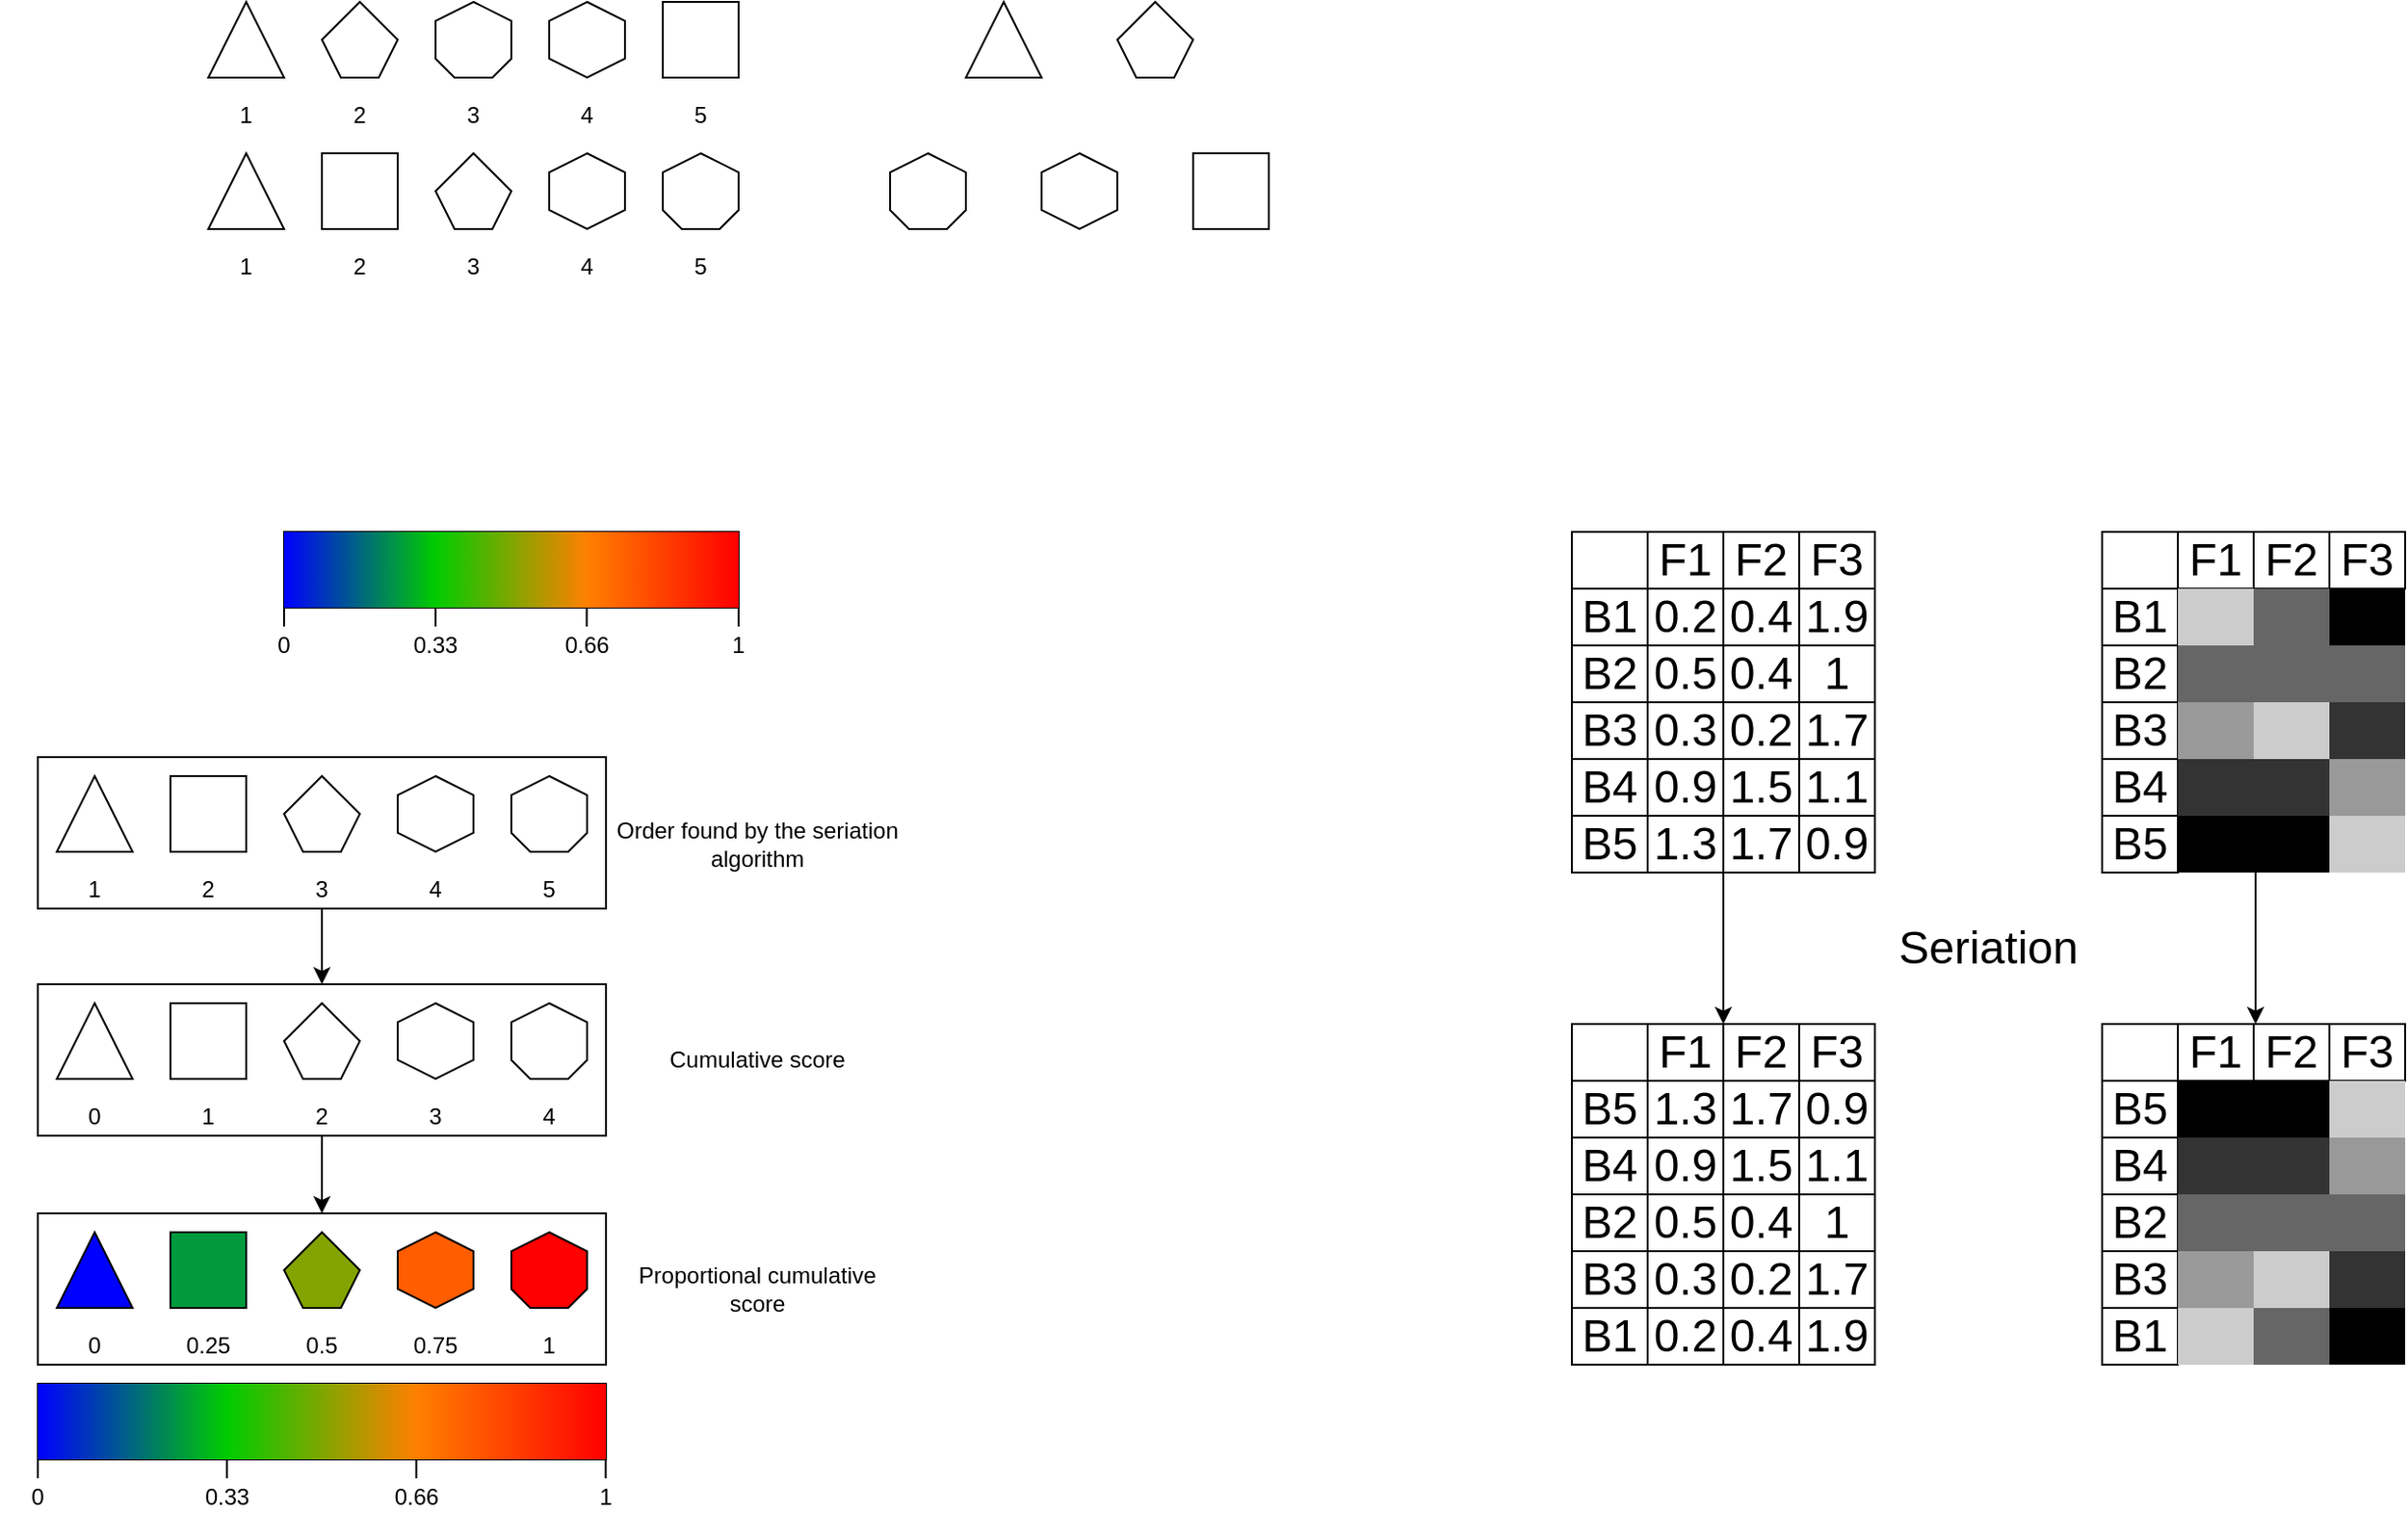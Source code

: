 <mxfile version="14.6.13" type="device"><diagram id="gpPGbowP0KDJHFjt6bZ3" name="Page-1"><mxGraphModel dx="1170" dy="695" grid="1" gridSize="10" guides="1" tooltips="1" connect="1" arrows="1" fold="1" page="1" pageScale="1" pageWidth="827" pageHeight="1169" math="1" shadow="0"><root><mxCell id="0"/><mxCell id="1" parent="0"/><mxCell id="P1LOQ5ozoZI_HygNgzx5-54" value="" style="rounded=0;whiteSpace=wrap;html=1;fillColor=none;gradientColor=#FF0000;" parent="1" vertex="1"><mxGeometry x="70" y="479" width="300" height="80" as="geometry"/></mxCell><mxCell id="P1LOQ5ozoZI_HygNgzx5-55" value="" style="rounded=0;whiteSpace=wrap;html=1;fillColor=none;gradientColor=#FF0000;" parent="1" vertex="1"><mxGeometry x="70" y="599" width="300" height="80" as="geometry"/></mxCell><mxCell id="P1LOQ5ozoZI_HygNgzx5-67" value="" style="rounded=0;whiteSpace=wrap;html=1;fillColor=none;gradientColor=#FF0000;" parent="1" vertex="1"><mxGeometry x="70" y="720" width="300" height="80" as="geometry"/></mxCell><mxCell id="uMIhk_Z81M07qXOfSx26-6" value="" style="verticalLabelPosition=bottom;verticalAlign=top;html=1;shape=mxgraph.basic.polygon;polyCoords=[[0.5,0],[1,1],[0,1]];polyline=0;" parent="1" vertex="1"><mxGeometry x="160" y="80" width="40" height="40" as="geometry"/></mxCell><mxCell id="uMIhk_Z81M07qXOfSx26-9" value="" style="whiteSpace=wrap;html=1;aspect=fixed;" parent="1" vertex="1"><mxGeometry x="400" y="80" width="40" height="40" as="geometry"/></mxCell><mxCell id="uMIhk_Z81M07qXOfSx26-12" value="" style="verticalLabelPosition=bottom;verticalAlign=top;html=1;shape=mxgraph.basic.polygon;polyCoords=[[0.5,0],[1,0.5],[0.75,1],[0.25,1],[0,0.5]];polyline=0;" parent="1" vertex="1"><mxGeometry x="220" y="80" width="40" height="40" as="geometry"/></mxCell><mxCell id="uMIhk_Z81M07qXOfSx26-14" value="" style="verticalLabelPosition=bottom;verticalAlign=top;html=1;shape=mxgraph.basic.polygon;polyCoords=[[0.5,0],[1,0.25],[1,0.75],[0.75,1],[0.25,1],[0,0.75],[0,0.25]];polyline=0;" parent="1" vertex="1"><mxGeometry x="280" y="80" width="40" height="40" as="geometry"/></mxCell><mxCell id="uMIhk_Z81M07qXOfSx26-15" value="" style="verticalLabelPosition=bottom;verticalAlign=top;html=1;shape=mxgraph.basic.polygon;polyCoords=[[0.5,0],[1,0.25],[1,0.75],[0.5,1],[0,0.75],[0,0.25]];polyline=0;" parent="1" vertex="1"><mxGeometry x="340" y="80" width="40" height="40" as="geometry"/></mxCell><mxCell id="uMIhk_Z81M07qXOfSx26-16" value="" style="verticalLabelPosition=bottom;verticalAlign=top;html=1;shape=mxgraph.basic.polygon;polyCoords=[[0.5,0],[1,1],[0,1]];polyline=0;" parent="1" vertex="1"><mxGeometry x="160" y="160" width="40" height="40" as="geometry"/></mxCell><mxCell id="uMIhk_Z81M07qXOfSx26-17" value="" style="whiteSpace=wrap;html=1;aspect=fixed;" parent="1" vertex="1"><mxGeometry x="220" y="160" width="40" height="40" as="geometry"/></mxCell><mxCell id="uMIhk_Z81M07qXOfSx26-18" value="" style="verticalLabelPosition=bottom;verticalAlign=top;html=1;shape=mxgraph.basic.polygon;polyCoords=[[0.5,0],[1,0.5],[0.75,1],[0.25,1],[0,0.5]];polyline=0;" parent="1" vertex="1"><mxGeometry x="280" y="160" width="40" height="40" as="geometry"/></mxCell><mxCell id="uMIhk_Z81M07qXOfSx26-19" value="" style="verticalLabelPosition=bottom;verticalAlign=top;html=1;shape=mxgraph.basic.polygon;polyCoords=[[0.5,0],[1,0.25],[1,0.75],[0.75,1],[0.25,1],[0,0.75],[0,0.25]];polyline=0;" parent="1" vertex="1"><mxGeometry x="400" y="160" width="40" height="40" as="geometry"/></mxCell><mxCell id="uMIhk_Z81M07qXOfSx26-20" value="" style="verticalLabelPosition=bottom;verticalAlign=top;html=1;shape=mxgraph.basic.polygon;polyCoords=[[0.5,0],[1,0.25],[1,0.75],[0.5,1],[0,0.75],[0,0.25]];polyline=0;" parent="1" vertex="1"><mxGeometry x="340" y="160" width="40" height="40" as="geometry"/></mxCell><mxCell id="uMIhk_Z81M07qXOfSx26-21" value="1" style="text;html=1;strokeColor=none;fillColor=none;align=center;verticalAlign=middle;whiteSpace=wrap;rounded=0;" parent="1" vertex="1"><mxGeometry x="160" y="120" width="40" height="40" as="geometry"/></mxCell><mxCell id="uMIhk_Z81M07qXOfSx26-22" value="2" style="text;html=1;strokeColor=none;fillColor=none;align=center;verticalAlign=middle;whiteSpace=wrap;rounded=0;" parent="1" vertex="1"><mxGeometry x="220" y="120" width="40" height="40" as="geometry"/></mxCell><mxCell id="uMIhk_Z81M07qXOfSx26-23" value="3" style="text;html=1;strokeColor=none;fillColor=none;align=center;verticalAlign=middle;whiteSpace=wrap;rounded=0;" parent="1" vertex="1"><mxGeometry x="280" y="120" width="40" height="40" as="geometry"/></mxCell><mxCell id="uMIhk_Z81M07qXOfSx26-24" value="4" style="text;html=1;strokeColor=none;fillColor=none;align=center;verticalAlign=middle;whiteSpace=wrap;rounded=0;" parent="1" vertex="1"><mxGeometry x="340" y="120" width="40" height="40" as="geometry"/></mxCell><mxCell id="uMIhk_Z81M07qXOfSx26-25" value="5" style="text;html=1;strokeColor=none;fillColor=none;align=center;verticalAlign=middle;whiteSpace=wrap;rounded=0;" parent="1" vertex="1"><mxGeometry x="400" y="120" width="40" height="40" as="geometry"/></mxCell><mxCell id="uMIhk_Z81M07qXOfSx26-28" value="2" style="text;html=1;strokeColor=none;fillColor=none;align=center;verticalAlign=middle;whiteSpace=wrap;rounded=0;" parent="1" vertex="1"><mxGeometry x="220" y="200" width="40" height="40" as="geometry"/></mxCell><mxCell id="uMIhk_Z81M07qXOfSx26-29" value="3" style="text;html=1;strokeColor=none;fillColor=none;align=center;verticalAlign=middle;whiteSpace=wrap;rounded=0;" parent="1" vertex="1"><mxGeometry x="280" y="200" width="40" height="40" as="geometry"/></mxCell><mxCell id="uMIhk_Z81M07qXOfSx26-30" value="4" style="text;html=1;strokeColor=none;fillColor=none;align=center;verticalAlign=middle;whiteSpace=wrap;rounded=0;" parent="1" vertex="1"><mxGeometry x="340" y="200" width="40" height="40" as="geometry"/></mxCell><mxCell id="uMIhk_Z81M07qXOfSx26-31" value="5" style="text;html=1;strokeColor=none;fillColor=none;align=center;verticalAlign=middle;whiteSpace=wrap;rounded=0;" parent="1" vertex="1"><mxGeometry x="400" y="200" width="40" height="40" as="geometry"/></mxCell><mxCell id="uMIhk_Z81M07qXOfSx26-32" value="" style="verticalLabelPosition=bottom;verticalAlign=top;html=1;shape=mxgraph.basic.polygon;polyCoords=[[0.5,0],[1,1],[0,1]];polyline=0;" parent="1" vertex="1"><mxGeometry x="560" y="80" width="40" height="40" as="geometry"/></mxCell><mxCell id="uMIhk_Z81M07qXOfSx26-33" value="" style="whiteSpace=wrap;html=1;aspect=fixed;" parent="1" vertex="1"><mxGeometry x="680" y="160" width="40" height="40" as="geometry"/></mxCell><mxCell id="uMIhk_Z81M07qXOfSx26-34" value="" style="verticalLabelPosition=bottom;verticalAlign=top;html=1;shape=mxgraph.basic.polygon;polyCoords=[[0.5,0],[1,0.5],[0.75,1],[0.25,1],[0,0.5]];polyline=0;" parent="1" vertex="1"><mxGeometry x="640" y="80" width="40" height="40" as="geometry"/></mxCell><mxCell id="uMIhk_Z81M07qXOfSx26-35" value="" style="verticalLabelPosition=bottom;verticalAlign=top;html=1;shape=mxgraph.basic.polygon;polyCoords=[[0.5,0],[1,0.25],[1,0.75],[0.75,1],[0.25,1],[0,0.75],[0,0.25]];polyline=0;" parent="1" vertex="1"><mxGeometry x="520" y="160" width="40" height="40" as="geometry"/></mxCell><mxCell id="uMIhk_Z81M07qXOfSx26-36" value="" style="verticalLabelPosition=bottom;verticalAlign=top;html=1;shape=mxgraph.basic.polygon;polyCoords=[[0.5,0],[1,0.25],[1,0.75],[0.5,1],[0,0.75],[0,0.25]];polyline=0;" parent="1" vertex="1"><mxGeometry x="600" y="160" width="40" height="40" as="geometry"/></mxCell><mxCell id="P1LOQ5ozoZI_HygNgzx5-10" value="" style="rounded=0;whiteSpace=wrap;html=1;gradientColor=#00CC00;fillColor=none;" parent="1" vertex="1"><mxGeometry x="200" y="360" width="240" height="40" as="geometry"/></mxCell><mxCell id="P1LOQ5ozoZI_HygNgzx5-6" value="" style="rounded=0;whiteSpace=wrap;html=1;gradientDirection=east;strokeColor=none;gradientColor=#00CC00;fillColor=#0000FF;" parent="1" vertex="1"><mxGeometry x="200" y="360" width="80" height="40" as="geometry"/></mxCell><mxCell id="P1LOQ5ozoZI_HygNgzx5-7" value="" style="rounded=0;whiteSpace=wrap;html=1;gradientDirection=east;strokeColor=none;fillColor=#00CC00;gradientColor=#FF8000;" parent="1" vertex="1"><mxGeometry x="280" y="360" width="80" height="40" as="geometry"/></mxCell><mxCell id="P1LOQ5ozoZI_HygNgzx5-9" value="" style="rounded=0;whiteSpace=wrap;html=1;gradientDirection=east;strokeColor=none;gradientColor=#FF0000;fillColor=#FF8000;" parent="1" vertex="1"><mxGeometry x="360" y="360" width="80" height="40" as="geometry"/></mxCell><mxCell id="P1LOQ5ozoZI_HygNgzx5-13" value="0.33" style="text;html=1;strokeColor=none;fillColor=none;align=center;verticalAlign=middle;whiteSpace=wrap;rounded=0;" parent="1" vertex="1"><mxGeometry x="260" y="400" width="40" height="40" as="geometry"/></mxCell><mxCell id="P1LOQ5ozoZI_HygNgzx5-14" value="0.66" style="text;html=1;strokeColor=none;fillColor=none;align=center;verticalAlign=middle;whiteSpace=wrap;rounded=0;" parent="1" vertex="1"><mxGeometry x="340" y="400" width="40" height="40" as="geometry"/></mxCell><mxCell id="P1LOQ5ozoZI_HygNgzx5-16" value="1" style="text;html=1;strokeColor=none;fillColor=none;align=center;verticalAlign=middle;whiteSpace=wrap;rounded=0;" parent="1" vertex="1"><mxGeometry x="420" y="400" width="40" height="40" as="geometry"/></mxCell><mxCell id="P1LOQ5ozoZI_HygNgzx5-18" value="" style="endArrow=none;html=1;entryX=0;entryY=1;entryDx=0;entryDy=0;" parent="1" target="P1LOQ5ozoZI_HygNgzx5-6" edge="1"><mxGeometry width="50" height="50" relative="1" as="geometry"><mxPoint x="200" y="410" as="sourcePoint"/><mxPoint x="240" y="400" as="targetPoint"/></mxGeometry></mxCell><mxCell id="P1LOQ5ozoZI_HygNgzx5-19" value="" style="endArrow=none;html=1;" parent="1" edge="1"><mxGeometry width="50" height="50" relative="1" as="geometry"><mxPoint x="280" y="410" as="sourcePoint"/><mxPoint x="280" y="400" as="targetPoint"/></mxGeometry></mxCell><mxCell id="P1LOQ5ozoZI_HygNgzx5-20" value="" style="endArrow=none;html=1;" parent="1" edge="1"><mxGeometry width="50" height="50" relative="1" as="geometry"><mxPoint x="359.81" y="410" as="sourcePoint"/><mxPoint x="359.81" y="400" as="targetPoint"/></mxGeometry></mxCell><mxCell id="P1LOQ5ozoZI_HygNgzx5-21" value="" style="endArrow=none;html=1;" parent="1" edge="1"><mxGeometry width="50" height="50" relative="1" as="geometry"><mxPoint x="440" y="410" as="sourcePoint"/><mxPoint x="440" y="400" as="targetPoint"/></mxGeometry></mxCell><mxCell id="P1LOQ5ozoZI_HygNgzx5-22" value="1" style="text;html=1;strokeColor=none;fillColor=none;align=center;verticalAlign=middle;whiteSpace=wrap;rounded=0;" parent="1" vertex="1"><mxGeometry x="160" y="200" width="40" height="40" as="geometry"/></mxCell><mxCell id="P1LOQ5ozoZI_HygNgzx5-23" value="" style="verticalLabelPosition=bottom;verticalAlign=top;html=1;shape=mxgraph.basic.polygon;polyCoords=[[0.5,0],[1,1],[0,1]];polyline=0;" parent="1" vertex="1"><mxGeometry x="80" y="609" width="40" height="40" as="geometry"/></mxCell><mxCell id="P1LOQ5ozoZI_HygNgzx5-24" value="" style="whiteSpace=wrap;html=1;aspect=fixed;" parent="1" vertex="1"><mxGeometry x="140" y="609" width="40" height="40" as="geometry"/></mxCell><mxCell id="P1LOQ5ozoZI_HygNgzx5-25" value="" style="verticalLabelPosition=bottom;verticalAlign=top;html=1;shape=mxgraph.basic.polygon;polyCoords=[[0.5,0],[1,0.5],[0.75,1],[0.25,1],[0,0.5]];polyline=0;" parent="1" vertex="1"><mxGeometry x="200" y="609" width="40" height="40" as="geometry"/></mxCell><mxCell id="P1LOQ5ozoZI_HygNgzx5-26" value="" style="verticalLabelPosition=bottom;verticalAlign=top;html=1;shape=mxgraph.basic.polygon;polyCoords=[[0.5,0],[1,0.25],[1,0.75],[0.75,1],[0.25,1],[0,0.75],[0,0.25]];polyline=0;" parent="1" vertex="1"><mxGeometry x="320" y="609" width="40" height="40" as="geometry"/></mxCell><mxCell id="P1LOQ5ozoZI_HygNgzx5-27" value="" style="verticalLabelPosition=bottom;verticalAlign=top;html=1;shape=mxgraph.basic.polygon;polyCoords=[[0.5,0],[1,0.25],[1,0.75],[0.5,1],[0,0.75],[0,0.25]];polyline=0;" parent="1" vertex="1"><mxGeometry x="260" y="609" width="40" height="40" as="geometry"/></mxCell><mxCell id="P1LOQ5ozoZI_HygNgzx5-28" value="1" style="text;html=1;strokeColor=none;fillColor=none;align=center;verticalAlign=middle;whiteSpace=wrap;rounded=0;" parent="1" vertex="1"><mxGeometry x="140" y="649" width="40" height="40" as="geometry"/></mxCell><mxCell id="P1LOQ5ozoZI_HygNgzx5-29" value="2" style="text;html=1;strokeColor=none;fillColor=none;align=center;verticalAlign=middle;whiteSpace=wrap;rounded=0;" parent="1" vertex="1"><mxGeometry x="200" y="649" width="40" height="40" as="geometry"/></mxCell><mxCell id="P1LOQ5ozoZI_HygNgzx5-30" value="3" style="text;html=1;strokeColor=none;fillColor=none;align=center;verticalAlign=middle;whiteSpace=wrap;rounded=0;" parent="1" vertex="1"><mxGeometry x="260" y="649" width="40" height="40" as="geometry"/></mxCell><mxCell id="P1LOQ5ozoZI_HygNgzx5-31" value="4" style="text;html=1;strokeColor=none;fillColor=none;align=center;verticalAlign=middle;whiteSpace=wrap;rounded=0;" parent="1" vertex="1"><mxGeometry x="320" y="649" width="40" height="40" as="geometry"/></mxCell><mxCell id="P1LOQ5ozoZI_HygNgzx5-32" value="0" style="text;html=1;strokeColor=none;fillColor=none;align=center;verticalAlign=middle;whiteSpace=wrap;rounded=0;" parent="1" vertex="1"><mxGeometry x="80" y="649" width="40" height="40" as="geometry"/></mxCell><mxCell id="P1LOQ5ozoZI_HygNgzx5-44" value="" style="verticalLabelPosition=bottom;verticalAlign=top;html=1;shape=mxgraph.basic.polygon;polyCoords=[[0.5,0],[1,1],[0,1]];polyline=0;" parent="1" vertex="1"><mxGeometry x="80" y="489" width="40" height="40" as="geometry"/></mxCell><mxCell id="P1LOQ5ozoZI_HygNgzx5-45" value="" style="whiteSpace=wrap;html=1;aspect=fixed;" parent="1" vertex="1"><mxGeometry x="140" y="489" width="40" height="40" as="geometry"/></mxCell><mxCell id="P1LOQ5ozoZI_HygNgzx5-46" value="" style="verticalLabelPosition=bottom;verticalAlign=top;html=1;shape=mxgraph.basic.polygon;polyCoords=[[0.5,0],[1,0.5],[0.75,1],[0.25,1],[0,0.5]];polyline=0;" parent="1" vertex="1"><mxGeometry x="200" y="489" width="40" height="40" as="geometry"/></mxCell><mxCell id="P1LOQ5ozoZI_HygNgzx5-47" value="" style="verticalLabelPosition=bottom;verticalAlign=top;html=1;shape=mxgraph.basic.polygon;polyCoords=[[0.5,0],[1,0.25],[1,0.75],[0.75,1],[0.25,1],[0,0.75],[0,0.25]];polyline=0;" parent="1" vertex="1"><mxGeometry x="320" y="489" width="40" height="40" as="geometry"/></mxCell><mxCell id="P1LOQ5ozoZI_HygNgzx5-48" value="" style="verticalLabelPosition=bottom;verticalAlign=top;html=1;shape=mxgraph.basic.polygon;polyCoords=[[0.5,0],[1,0.25],[1,0.75],[0.5,1],[0,0.75],[0,0.25]];polyline=0;" parent="1" vertex="1"><mxGeometry x="260" y="489" width="40" height="40" as="geometry"/></mxCell><mxCell id="P1LOQ5ozoZI_HygNgzx5-49" value="2" style="text;html=1;strokeColor=none;fillColor=none;align=center;verticalAlign=middle;whiteSpace=wrap;rounded=0;" parent="1" vertex="1"><mxGeometry x="140" y="529" width="40" height="40" as="geometry"/></mxCell><mxCell id="P1LOQ5ozoZI_HygNgzx5-50" value="3" style="text;html=1;strokeColor=none;fillColor=none;align=center;verticalAlign=middle;whiteSpace=wrap;rounded=0;" parent="1" vertex="1"><mxGeometry x="200" y="529" width="40" height="40" as="geometry"/></mxCell><mxCell id="P1LOQ5ozoZI_HygNgzx5-51" value="4" style="text;html=1;strokeColor=none;fillColor=none;align=center;verticalAlign=middle;whiteSpace=wrap;rounded=0;" parent="1" vertex="1"><mxGeometry x="260" y="529" width="40" height="40" as="geometry"/></mxCell><mxCell id="P1LOQ5ozoZI_HygNgzx5-52" value="5" style="text;html=1;strokeColor=none;fillColor=none;align=center;verticalAlign=middle;whiteSpace=wrap;rounded=0;" parent="1" vertex="1"><mxGeometry x="320" y="529" width="40" height="40" as="geometry"/></mxCell><mxCell id="P1LOQ5ozoZI_HygNgzx5-53" value="1" style="text;html=1;strokeColor=none;fillColor=none;align=center;verticalAlign=middle;whiteSpace=wrap;rounded=0;" parent="1" vertex="1"><mxGeometry x="80" y="529" width="40" height="40" as="geometry"/></mxCell><mxCell id="P1LOQ5ozoZI_HygNgzx5-56" value="" style="endArrow=classic;html=1;exitX=0.5;exitY=1;exitDx=0;exitDy=0;entryX=0.5;entryY=0;entryDx=0;entryDy=0;" parent="1" source="P1LOQ5ozoZI_HygNgzx5-54" target="P1LOQ5ozoZI_HygNgzx5-55" edge="1"><mxGeometry width="50" height="50" relative="1" as="geometry"><mxPoint x="240" y="629" as="sourcePoint"/><mxPoint x="290" y="579" as="targetPoint"/></mxGeometry></mxCell><mxCell id="P1LOQ5ozoZI_HygNgzx5-57" value="" style="verticalLabelPosition=bottom;verticalAlign=top;html=1;shape=mxgraph.basic.polygon;polyCoords=[[0.5,0],[1,1],[0,1]];polyline=0;fillColor=#0000FF;" parent="1" vertex="1"><mxGeometry x="80" y="730" width="40" height="40" as="geometry"/></mxCell><mxCell id="P1LOQ5ozoZI_HygNgzx5-58" value="" style="whiteSpace=wrap;html=1;aspect=fixed;fillColor=#009a3d;" parent="1" vertex="1"><mxGeometry x="140" y="730" width="40" height="40" as="geometry"/></mxCell><mxCell id="P1LOQ5ozoZI_HygNgzx5-59" value="" style="verticalLabelPosition=bottom;verticalAlign=top;html=1;shape=mxgraph.basic.polygon;polyCoords=[[0.5,0],[1,0.5],[0.75,1],[0.25,1],[0,0.5]];polyline=0;fillColor=#83a400;" parent="1" vertex="1"><mxGeometry x="200" y="730" width="40" height="40" as="geometry"/></mxCell><mxCell id="P1LOQ5ozoZI_HygNgzx5-60" value="" style="verticalLabelPosition=bottom;verticalAlign=top;html=1;shape=mxgraph.basic.polygon;polyCoords=[[0.5,0],[1,0.25],[1,0.75],[0.75,1],[0.25,1],[0,0.75],[0,0.25]];polyline=0;fillColor=#FF0000;" parent="1" vertex="1"><mxGeometry x="320" y="730" width="40" height="40" as="geometry"/></mxCell><mxCell id="P1LOQ5ozoZI_HygNgzx5-61" value="" style="verticalLabelPosition=bottom;verticalAlign=top;html=1;shape=mxgraph.basic.polygon;polyCoords=[[0.5,0],[1,0.25],[1,0.75],[0.5,1],[0,0.75],[0,0.25]];polyline=0;fillColor=#ff5d00;" parent="1" vertex="1"><mxGeometry x="260" y="730" width="40" height="40" as="geometry"/></mxCell><mxCell id="P1LOQ5ozoZI_HygNgzx5-62" value="0.25" style="text;html=1;strokeColor=none;fillColor=none;align=center;verticalAlign=middle;whiteSpace=wrap;rounded=0;" parent="1" vertex="1"><mxGeometry x="140" y="770" width="40" height="40" as="geometry"/></mxCell><mxCell id="P1LOQ5ozoZI_HygNgzx5-63" value="0.5" style="text;html=1;strokeColor=none;fillColor=none;align=center;verticalAlign=middle;whiteSpace=wrap;rounded=0;" parent="1" vertex="1"><mxGeometry x="200" y="770" width="40" height="40" as="geometry"/></mxCell><mxCell id="P1LOQ5ozoZI_HygNgzx5-64" value="0.75" style="text;html=1;strokeColor=none;fillColor=none;align=center;verticalAlign=middle;whiteSpace=wrap;rounded=0;" parent="1" vertex="1"><mxGeometry x="260" y="770" width="40" height="40" as="geometry"/></mxCell><mxCell id="P1LOQ5ozoZI_HygNgzx5-65" value="1" style="text;html=1;strokeColor=none;fillColor=none;align=center;verticalAlign=middle;whiteSpace=wrap;rounded=0;" parent="1" vertex="1"><mxGeometry x="320" y="770" width="40" height="40" as="geometry"/></mxCell><mxCell id="P1LOQ5ozoZI_HygNgzx5-66" value="0" style="text;html=1;strokeColor=none;fillColor=none;align=center;verticalAlign=middle;whiteSpace=wrap;rounded=0;" parent="1" vertex="1"><mxGeometry x="80" y="770" width="40" height="40" as="geometry"/></mxCell><mxCell id="P1LOQ5ozoZI_HygNgzx5-68" value="" style="endArrow=classic;html=1;exitX=0.5;exitY=1;exitDx=0;exitDy=0;entryX=0.5;entryY=0;entryDx=0;entryDy=0;" parent="1" source="P1LOQ5ozoZI_HygNgzx5-55" target="P1LOQ5ozoZI_HygNgzx5-67" edge="1"><mxGeometry width="50" height="50" relative="1" as="geometry"><mxPoint x="230" y="569" as="sourcePoint"/><mxPoint x="230" y="609.0" as="targetPoint"/></mxGeometry></mxCell><mxCell id="P1LOQ5ozoZI_HygNgzx5-74" value="0" style="text;html=1;strokeColor=none;fillColor=none;align=center;verticalAlign=middle;whiteSpace=wrap;rounded=0;" parent="1" vertex="1"><mxGeometry x="180" y="400" width="40" height="40" as="geometry"/></mxCell><mxCell id="-RUmguXfD_Al8uFuei9w-3" value="" style="rounded=0;whiteSpace=wrap;html=1;gradientColor=#00CC00;fillColor=none;" vertex="1" parent="1"><mxGeometry x="70" y="810" width="300" height="40" as="geometry"/></mxCell><mxCell id="-RUmguXfD_Al8uFuei9w-4" value="" style="rounded=0;whiteSpace=wrap;html=1;gradientDirection=east;strokeColor=none;gradientColor=#00CC00;fillColor=#0000FF;" vertex="1" parent="1"><mxGeometry x="70" y="810" width="100" height="40" as="geometry"/></mxCell><mxCell id="-RUmguXfD_Al8uFuei9w-5" value="" style="rounded=0;whiteSpace=wrap;html=1;gradientDirection=east;strokeColor=none;fillColor=#00CC00;gradientColor=#FF8000;" vertex="1" parent="1"><mxGeometry x="170" y="810" width="100" height="40" as="geometry"/></mxCell><mxCell id="-RUmguXfD_Al8uFuei9w-6" value="" style="rounded=0;whiteSpace=wrap;html=1;gradientDirection=east;strokeColor=none;gradientColor=#FF0000;fillColor=#FF8000;" vertex="1" parent="1"><mxGeometry x="270" y="810" width="100" height="40" as="geometry"/></mxCell><mxCell id="-RUmguXfD_Al8uFuei9w-7" value="0.33" style="text;html=1;strokeColor=none;fillColor=none;align=center;verticalAlign=middle;whiteSpace=wrap;rounded=0;" vertex="1" parent="1"><mxGeometry x="150" y="850" width="40" height="40" as="geometry"/></mxCell><mxCell id="-RUmguXfD_Al8uFuei9w-8" value="0.66" style="text;html=1;strokeColor=none;fillColor=none;align=center;verticalAlign=middle;whiteSpace=wrap;rounded=0;" vertex="1" parent="1"><mxGeometry x="250" y="850" width="40" height="40" as="geometry"/></mxCell><mxCell id="-RUmguXfD_Al8uFuei9w-9" value="1" style="text;html=1;strokeColor=none;fillColor=none;align=center;verticalAlign=middle;whiteSpace=wrap;rounded=0;" vertex="1" parent="1"><mxGeometry x="350" y="850" width="40" height="40" as="geometry"/></mxCell><mxCell id="-RUmguXfD_Al8uFuei9w-10" value="" style="endArrow=none;html=1;entryX=0;entryY=1;entryDx=0;entryDy=0;" edge="1" parent="1" target="-RUmguXfD_Al8uFuei9w-4"><mxGeometry width="50" height="50" relative="1" as="geometry"><mxPoint x="70" y="860" as="sourcePoint"/><mxPoint x="110" y="850" as="targetPoint"/></mxGeometry></mxCell><mxCell id="-RUmguXfD_Al8uFuei9w-11" value="" style="endArrow=none;html=1;" edge="1" parent="1"><mxGeometry width="50" height="50" relative="1" as="geometry"><mxPoint x="169.81" y="860" as="sourcePoint"/><mxPoint x="169.81" y="850" as="targetPoint"/></mxGeometry></mxCell><mxCell id="-RUmguXfD_Al8uFuei9w-12" value="" style="endArrow=none;html=1;" edge="1" parent="1"><mxGeometry width="50" height="50" relative="1" as="geometry"><mxPoint x="269.81" y="860" as="sourcePoint"/><mxPoint x="269.81" y="850" as="targetPoint"/></mxGeometry></mxCell><mxCell id="-RUmguXfD_Al8uFuei9w-13" value="" style="endArrow=none;html=1;" edge="1" parent="1"><mxGeometry width="50" height="50" relative="1" as="geometry"><mxPoint x="369.81" y="860" as="sourcePoint"/><mxPoint x="369.81" y="850" as="targetPoint"/></mxGeometry></mxCell><mxCell id="-RUmguXfD_Al8uFuei9w-14" value="0" style="text;html=1;strokeColor=none;fillColor=none;align=center;verticalAlign=middle;whiteSpace=wrap;rounded=0;" vertex="1" parent="1"><mxGeometry x="50" y="850" width="40" height="40" as="geometry"/></mxCell><mxCell id="-RUmguXfD_Al8uFuei9w-15" value="Order found by the seriation algorithm" style="text;html=1;strokeColor=none;fillColor=none;align=center;verticalAlign=middle;whiteSpace=wrap;rounded=0;" vertex="1" parent="1"><mxGeometry x="370" y="499" width="160" height="51" as="geometry"/></mxCell><mxCell id="-RUmguXfD_Al8uFuei9w-16" value="Cumulative score" style="text;html=1;strokeColor=none;fillColor=none;align=center;verticalAlign=middle;whiteSpace=wrap;rounded=0;" vertex="1" parent="1"><mxGeometry x="370" y="613.5" width="160" height="51" as="geometry"/></mxCell><mxCell id="-RUmguXfD_Al8uFuei9w-17" value="Proportional cumulative score" style="text;html=1;strokeColor=none;fillColor=none;align=center;verticalAlign=middle;whiteSpace=wrap;rounded=0;" vertex="1" parent="1"><mxGeometry x="370" y="734.5" width="160" height="51" as="geometry"/></mxCell><mxCell id="-RUmguXfD_Al8uFuei9w-27" value="" style="group" vertex="1" connectable="0" parent="1"><mxGeometry x="880" y="360" width="160" height="180" as="geometry"/></mxCell><mxCell id="-RUmguXfD_Al8uFuei9w-28" value="&lt;font style=&quot;font-size: 24px&quot;&gt;B1&lt;/font&gt;" style="rounded=0;whiteSpace=wrap;html=1;fillColor=#FFFFFF;perimeterSpacing=3;shadow=0;" vertex="1" parent="-RUmguXfD_Al8uFuei9w-27"><mxGeometry y="30" width="40" height="30" as="geometry"/></mxCell><mxCell id="-RUmguXfD_Al8uFuei9w-29" value="&lt;font style=&quot;font-size: 24px&quot;&gt;B2&lt;/font&gt;" style="rounded=0;whiteSpace=wrap;html=1;fillColor=#FFFFFF;perimeterSpacing=3;" vertex="1" parent="-RUmguXfD_Al8uFuei9w-27"><mxGeometry y="60" width="40" height="30" as="geometry"/></mxCell><mxCell id="-RUmguXfD_Al8uFuei9w-30" value="&lt;font style=&quot;font-size: 24px&quot;&gt;B3&lt;/font&gt;" style="rounded=0;whiteSpace=wrap;html=1;fillColor=#FFFFFF;perimeterSpacing=3;" vertex="1" parent="-RUmguXfD_Al8uFuei9w-27"><mxGeometry y="90" width="40" height="30" as="geometry"/></mxCell><mxCell id="-RUmguXfD_Al8uFuei9w-31" value="&lt;font style=&quot;font-size: 24px&quot;&gt;B4&lt;/font&gt;" style="rounded=0;whiteSpace=wrap;html=1;fillColor=#FFFFFF;perimeterSpacing=3;" vertex="1" parent="-RUmguXfD_Al8uFuei9w-27"><mxGeometry y="120" width="40" height="30" as="geometry"/></mxCell><mxCell id="-RUmguXfD_Al8uFuei9w-32" value="&lt;font style=&quot;font-size: 24px&quot;&gt;B5&lt;/font&gt;" style="rounded=0;whiteSpace=wrap;html=1;fillColor=#FFFFFF;perimeterSpacing=3;" vertex="1" parent="-RUmguXfD_Al8uFuei9w-27"><mxGeometry y="150" width="40" height="30" as="geometry"/></mxCell><mxCell id="-RUmguXfD_Al8uFuei9w-33" value="&lt;font style=&quot;font-size: 24px&quot;&gt;F1&lt;/font&gt;" style="rounded=0;whiteSpace=wrap;html=1;fillColor=#FFFFFF;" vertex="1" parent="-RUmguXfD_Al8uFuei9w-27"><mxGeometry x="40" width="40" height="30" as="geometry"/></mxCell><mxCell id="-RUmguXfD_Al8uFuei9w-34" value="&lt;font style=&quot;font-size: 24px&quot;&gt;F2&lt;/font&gt;" style="rounded=0;whiteSpace=wrap;html=1;fillColor=#FFFFFF;" vertex="1" parent="-RUmguXfD_Al8uFuei9w-27"><mxGeometry x="80" width="40" height="30" as="geometry"/></mxCell><mxCell id="-RUmguXfD_Al8uFuei9w-35" value="&lt;font style=&quot;font-size: 24px&quot;&gt;F3&lt;/font&gt;" style="rounded=0;whiteSpace=wrap;html=1;fillColor=#FFFFFF;" vertex="1" parent="-RUmguXfD_Al8uFuei9w-27"><mxGeometry x="120" width="40" height="30" as="geometry"/></mxCell><mxCell id="-RUmguXfD_Al8uFuei9w-36" value="" style="rounded=0;whiteSpace=wrap;html=1;fillColor=#FFFFFF;perimeterSpacing=3;" vertex="1" parent="-RUmguXfD_Al8uFuei9w-27"><mxGeometry width="40" height="30" as="geometry"/></mxCell><mxCell id="-RUmguXfD_Al8uFuei9w-37" value="&lt;font style=&quot;font-size: 24px&quot;&gt;0.2&lt;/font&gt;" style="rounded=0;whiteSpace=wrap;html=1;fillColor=#FFFFFF;" vertex="1" parent="-RUmguXfD_Al8uFuei9w-27"><mxGeometry x="40" y="30" width="40" height="30" as="geometry"/></mxCell><mxCell id="-RUmguXfD_Al8uFuei9w-38" value="&lt;font style=&quot;font-size: 24px&quot;&gt;0.4&lt;/font&gt;" style="rounded=0;whiteSpace=wrap;html=1;fillColor=#FFFFFF;" vertex="1" parent="-RUmguXfD_Al8uFuei9w-27"><mxGeometry x="80" y="30" width="40" height="30" as="geometry"/></mxCell><mxCell id="-RUmguXfD_Al8uFuei9w-39" value="&lt;span style=&quot;font-size: 24px&quot;&gt;1.9&lt;/span&gt;" style="rounded=0;whiteSpace=wrap;html=1;fillColor=#FFFFFF;" vertex="1" parent="-RUmguXfD_Al8uFuei9w-27"><mxGeometry x="120" y="30" width="40" height="30" as="geometry"/></mxCell><mxCell id="-RUmguXfD_Al8uFuei9w-40" value="&lt;font style=&quot;font-size: 24px&quot;&gt;0.5&lt;/font&gt;" style="rounded=0;whiteSpace=wrap;html=1;fillColor=#FFFFFF;" vertex="1" parent="-RUmguXfD_Al8uFuei9w-27"><mxGeometry x="40" y="60" width="40" height="30" as="geometry"/></mxCell><mxCell id="-RUmguXfD_Al8uFuei9w-41" value="&lt;font style=&quot;font-size: 24px&quot;&gt;0.4&lt;/font&gt;" style="rounded=0;whiteSpace=wrap;html=1;fillColor=#FFFFFF;" vertex="1" parent="-RUmguXfD_Al8uFuei9w-27"><mxGeometry x="80" y="60" width="40" height="30" as="geometry"/></mxCell><mxCell id="-RUmguXfD_Al8uFuei9w-42" value="&lt;font style=&quot;font-size: 24px&quot;&gt;1&lt;/font&gt;" style="rounded=0;whiteSpace=wrap;html=1;fillColor=#FFFFFF;" vertex="1" parent="-RUmguXfD_Al8uFuei9w-27"><mxGeometry x="120" y="60" width="40" height="30" as="geometry"/></mxCell><mxCell id="-RUmguXfD_Al8uFuei9w-43" value="&lt;font style=&quot;font-size: 24px&quot;&gt;0.3&lt;/font&gt;" style="rounded=0;whiteSpace=wrap;html=1;fillColor=#FFFFFF;" vertex="1" parent="-RUmguXfD_Al8uFuei9w-27"><mxGeometry x="40" y="90" width="40" height="30" as="geometry"/></mxCell><mxCell id="-RUmguXfD_Al8uFuei9w-44" value="&lt;font style=&quot;font-size: 24px&quot;&gt;0.2&lt;/font&gt;" style="rounded=0;whiteSpace=wrap;html=1;fillColor=#FFFFFF;" vertex="1" parent="-RUmguXfD_Al8uFuei9w-27"><mxGeometry x="80" y="90" width="40" height="30" as="geometry"/></mxCell><mxCell id="-RUmguXfD_Al8uFuei9w-45" value="&lt;font style=&quot;font-size: 24px&quot;&gt;1.7&lt;/font&gt;" style="rounded=0;whiteSpace=wrap;html=1;fillColor=#FFFFFF;" vertex="1" parent="-RUmguXfD_Al8uFuei9w-27"><mxGeometry x="120" y="90" width="40" height="30" as="geometry"/></mxCell><mxCell id="-RUmguXfD_Al8uFuei9w-46" value="&lt;span style=&quot;font-size: 24px&quot;&gt;0.9&lt;/span&gt;" style="rounded=0;whiteSpace=wrap;html=1;fillColor=#FFFFFF;" vertex="1" parent="-RUmguXfD_Al8uFuei9w-27"><mxGeometry x="40" y="120" width="40" height="30" as="geometry"/></mxCell><mxCell id="-RUmguXfD_Al8uFuei9w-47" value="&lt;font style=&quot;font-size: 24px&quot;&gt;1.5&lt;/font&gt;" style="rounded=0;whiteSpace=wrap;html=1;fillColor=#FFFFFF;" vertex="1" parent="-RUmguXfD_Al8uFuei9w-27"><mxGeometry x="80" y="120" width="40" height="30" as="geometry"/></mxCell><mxCell id="-RUmguXfD_Al8uFuei9w-48" value="&lt;font style=&quot;font-size: 24px&quot;&gt;1.1&lt;/font&gt;" style="rounded=0;whiteSpace=wrap;html=1;fillColor=#FFFFFF;" vertex="1" parent="-RUmguXfD_Al8uFuei9w-27"><mxGeometry x="120" y="120" width="40" height="30" as="geometry"/></mxCell><mxCell id="-RUmguXfD_Al8uFuei9w-49" value="&lt;font style=&quot;font-size: 24px&quot;&gt;1.3&lt;/font&gt;" style="rounded=0;whiteSpace=wrap;html=1;fillColor=#FFFFFF;" vertex="1" parent="-RUmguXfD_Al8uFuei9w-27"><mxGeometry x="40" y="150" width="40" height="30" as="geometry"/></mxCell><mxCell id="-RUmguXfD_Al8uFuei9w-50" value="&lt;font style=&quot;font-size: 24px&quot;&gt;1.7&lt;/font&gt;" style="rounded=0;whiteSpace=wrap;html=1;fillColor=#FFFFFF;" vertex="1" parent="-RUmguXfD_Al8uFuei9w-27"><mxGeometry x="80" y="150" width="40" height="30" as="geometry"/></mxCell><mxCell id="-RUmguXfD_Al8uFuei9w-51" value="&lt;font style=&quot;font-size: 24px&quot;&gt;0.9&lt;/font&gt;" style="rounded=0;whiteSpace=wrap;html=1;fillColor=#FFFFFF;" vertex="1" parent="-RUmguXfD_Al8uFuei9w-27"><mxGeometry x="120" y="150" width="40" height="30" as="geometry"/></mxCell><mxCell id="-RUmguXfD_Al8uFuei9w-52" value="" style="group" vertex="1" connectable="0" parent="1"><mxGeometry x="880" y="620" width="160" height="180" as="geometry"/></mxCell><mxCell id="-RUmguXfD_Al8uFuei9w-53" value="&lt;font style=&quot;font-size: 24px&quot;&gt;B1&lt;/font&gt;" style="rounded=0;whiteSpace=wrap;html=1;fillColor=#FFFFFF;perimeterSpacing=3;" vertex="1" parent="-RUmguXfD_Al8uFuei9w-52"><mxGeometry y="150" width="40" height="30" as="geometry"/></mxCell><mxCell id="-RUmguXfD_Al8uFuei9w-55" value="&lt;font style=&quot;font-size: 24px&quot;&gt;B3&lt;/font&gt;" style="rounded=0;whiteSpace=wrap;html=1;fillColor=#FFFFFF;perimeterSpacing=3;" vertex="1" parent="-RUmguXfD_Al8uFuei9w-52"><mxGeometry y="120" width="40" height="30" as="geometry"/></mxCell><mxCell id="-RUmguXfD_Al8uFuei9w-56" value="&lt;font style=&quot;font-size: 24px&quot;&gt;B4&lt;/font&gt;" style="rounded=0;whiteSpace=wrap;html=1;fillColor=#FFFFFF;perimeterSpacing=3;" vertex="1" parent="-RUmguXfD_Al8uFuei9w-52"><mxGeometry y="60" width="40" height="30" as="geometry"/></mxCell><mxCell id="-RUmguXfD_Al8uFuei9w-57" value="&lt;font style=&quot;font-size: 24px&quot;&gt;B5&lt;/font&gt;" style="rounded=0;whiteSpace=wrap;html=1;fillColor=#FFFFFF;perimeterSpacing=3;" vertex="1" parent="-RUmguXfD_Al8uFuei9w-52"><mxGeometry y="30" width="40" height="30" as="geometry"/></mxCell><mxCell id="-RUmguXfD_Al8uFuei9w-58" value="&lt;font style=&quot;font-size: 24px&quot;&gt;F1&lt;/font&gt;" style="rounded=0;whiteSpace=wrap;html=1;fillColor=#FFFFFF;" vertex="1" parent="-RUmguXfD_Al8uFuei9w-52"><mxGeometry x="40" width="40" height="30" as="geometry"/></mxCell><mxCell id="-RUmguXfD_Al8uFuei9w-59" value="&lt;font style=&quot;font-size: 24px&quot;&gt;F2&lt;/font&gt;" style="rounded=0;whiteSpace=wrap;html=1;fillColor=#FFFFFF;" vertex="1" parent="-RUmguXfD_Al8uFuei9w-52"><mxGeometry x="80" width="40" height="30" as="geometry"/></mxCell><mxCell id="-RUmguXfD_Al8uFuei9w-60" value="&lt;font style=&quot;font-size: 24px&quot;&gt;F3&lt;/font&gt;" style="rounded=0;whiteSpace=wrap;html=1;fillColor=#FFFFFF;" vertex="1" parent="-RUmguXfD_Al8uFuei9w-52"><mxGeometry x="120" width="40" height="30" as="geometry"/></mxCell><mxCell id="-RUmguXfD_Al8uFuei9w-61" value="" style="rounded=0;whiteSpace=wrap;html=1;fillColor=#FFFFFF;perimeterSpacing=3;" vertex="1" parent="-RUmguXfD_Al8uFuei9w-52"><mxGeometry width="40" height="30" as="geometry"/></mxCell><mxCell id="-RUmguXfD_Al8uFuei9w-62" value="&lt;font style=&quot;font-size: 24px&quot;&gt;0.2&lt;/font&gt;" style="rounded=0;whiteSpace=wrap;html=1;fillColor=#FFFFFF;" vertex="1" parent="-RUmguXfD_Al8uFuei9w-52"><mxGeometry x="40" y="150" width="40" height="30" as="geometry"/></mxCell><mxCell id="-RUmguXfD_Al8uFuei9w-63" value="&lt;font style=&quot;font-size: 24px&quot;&gt;0.4&lt;/font&gt;" style="rounded=0;whiteSpace=wrap;html=1;fillColor=#FFFFFF;" vertex="1" parent="-RUmguXfD_Al8uFuei9w-52"><mxGeometry x="80" y="150" width="40" height="30" as="geometry"/></mxCell><mxCell id="-RUmguXfD_Al8uFuei9w-64" value="&lt;span style=&quot;font-size: 24px&quot;&gt;1.9&lt;/span&gt;" style="rounded=0;whiteSpace=wrap;html=1;fillColor=#FFFFFF;" vertex="1" parent="-RUmguXfD_Al8uFuei9w-52"><mxGeometry x="120" y="150" width="40" height="30" as="geometry"/></mxCell><mxCell id="-RUmguXfD_Al8uFuei9w-68" value="&lt;font style=&quot;font-size: 24px&quot;&gt;0.3&lt;/font&gt;" style="rounded=0;whiteSpace=wrap;html=1;fillColor=#FFFFFF;" vertex="1" parent="-RUmguXfD_Al8uFuei9w-52"><mxGeometry x="40" y="120" width="40" height="30" as="geometry"/></mxCell><mxCell id="-RUmguXfD_Al8uFuei9w-69" value="&lt;font style=&quot;font-size: 24px&quot;&gt;0.2&lt;/font&gt;" style="rounded=0;whiteSpace=wrap;html=1;fillColor=#FFFFFF;" vertex="1" parent="-RUmguXfD_Al8uFuei9w-52"><mxGeometry x="80" y="120" width="40" height="30" as="geometry"/></mxCell><mxCell id="-RUmguXfD_Al8uFuei9w-70" value="&lt;font style=&quot;font-size: 24px&quot;&gt;1.7&lt;/font&gt;" style="rounded=0;whiteSpace=wrap;html=1;fillColor=#FFFFFF;" vertex="1" parent="-RUmguXfD_Al8uFuei9w-52"><mxGeometry x="120" y="120" width="40" height="30" as="geometry"/></mxCell><mxCell id="-RUmguXfD_Al8uFuei9w-71" value="&lt;span style=&quot;font-size: 24px&quot;&gt;0.9&lt;/span&gt;" style="rounded=0;whiteSpace=wrap;html=1;fillColor=#FFFFFF;" vertex="1" parent="-RUmguXfD_Al8uFuei9w-52"><mxGeometry x="40" y="60" width="40" height="30" as="geometry"/></mxCell><mxCell id="-RUmguXfD_Al8uFuei9w-72" value="&lt;font style=&quot;font-size: 24px&quot;&gt;1.5&lt;/font&gt;" style="rounded=0;whiteSpace=wrap;html=1;fillColor=#FFFFFF;" vertex="1" parent="-RUmguXfD_Al8uFuei9w-52"><mxGeometry x="80" y="60" width="40" height="30" as="geometry"/></mxCell><mxCell id="-RUmguXfD_Al8uFuei9w-73" value="&lt;font style=&quot;font-size: 24px&quot;&gt;1.1&lt;/font&gt;" style="rounded=0;whiteSpace=wrap;html=1;fillColor=#FFFFFF;" vertex="1" parent="-RUmguXfD_Al8uFuei9w-52"><mxGeometry x="120" y="60" width="40" height="30" as="geometry"/></mxCell><mxCell id="-RUmguXfD_Al8uFuei9w-74" value="&lt;font style=&quot;font-size: 24px&quot;&gt;1.3&lt;/font&gt;" style="rounded=0;whiteSpace=wrap;html=1;fillColor=#FFFFFF;" vertex="1" parent="-RUmguXfD_Al8uFuei9w-52"><mxGeometry x="40" y="30" width="40" height="30" as="geometry"/></mxCell><mxCell id="-RUmguXfD_Al8uFuei9w-75" value="&lt;font style=&quot;font-size: 24px&quot;&gt;1.7&lt;/font&gt;" style="rounded=0;whiteSpace=wrap;html=1;fillColor=#FFFFFF;" vertex="1" parent="-RUmguXfD_Al8uFuei9w-52"><mxGeometry x="80" y="30" width="40" height="30" as="geometry"/></mxCell><mxCell id="-RUmguXfD_Al8uFuei9w-76" value="&lt;font style=&quot;font-size: 24px&quot;&gt;0.9&lt;/font&gt;" style="rounded=0;whiteSpace=wrap;html=1;fillColor=#FFFFFF;" vertex="1" parent="-RUmguXfD_Al8uFuei9w-52"><mxGeometry x="120" y="30" width="40" height="30" as="geometry"/></mxCell><mxCell id="-RUmguXfD_Al8uFuei9w-54" value="&lt;font style=&quot;font-size: 24px&quot;&gt;B2&lt;/font&gt;" style="rounded=0;whiteSpace=wrap;html=1;fillColor=#FFFFFF;perimeterSpacing=3;" vertex="1" parent="-RUmguXfD_Al8uFuei9w-52"><mxGeometry y="90" width="40" height="30" as="geometry"/></mxCell><mxCell id="-RUmguXfD_Al8uFuei9w-65" value="&lt;font style=&quot;font-size: 24px&quot;&gt;0.5&lt;/font&gt;" style="rounded=0;whiteSpace=wrap;html=1;fillColor=#FFFFFF;" vertex="1" parent="-RUmguXfD_Al8uFuei9w-52"><mxGeometry x="40" y="90" width="40" height="30" as="geometry"/></mxCell><mxCell id="-RUmguXfD_Al8uFuei9w-66" value="&lt;font style=&quot;font-size: 24px&quot;&gt;0.4&lt;/font&gt;" style="rounded=0;whiteSpace=wrap;html=1;fillColor=#FFFFFF;" vertex="1" parent="-RUmguXfD_Al8uFuei9w-52"><mxGeometry x="80" y="90" width="40" height="30" as="geometry"/></mxCell><mxCell id="-RUmguXfD_Al8uFuei9w-67" value="&lt;font style=&quot;font-size: 24px&quot;&gt;1&lt;/font&gt;" style="rounded=0;whiteSpace=wrap;html=1;fillColor=#FFFFFF;" vertex="1" parent="-RUmguXfD_Al8uFuei9w-52"><mxGeometry x="120" y="90" width="40" height="30" as="geometry"/></mxCell><mxCell id="-RUmguXfD_Al8uFuei9w-77" value="&lt;font style=&quot;font-size: 24px&quot;&gt;B1&lt;/font&gt;" style="rounded=0;whiteSpace=wrap;html=1;fillColor=#FFFFFF;perimeterSpacing=3;" vertex="1" parent="1"><mxGeometry x="1160" y="770" width="40" height="30" as="geometry"/></mxCell><mxCell id="-RUmguXfD_Al8uFuei9w-78" value="&lt;font style=&quot;font-size: 24px&quot;&gt;B2&lt;/font&gt;" style="rounded=0;whiteSpace=wrap;html=1;fillColor=#FFFFFF;perimeterSpacing=3;" vertex="1" parent="1"><mxGeometry x="1160" y="710" width="40" height="30" as="geometry"/></mxCell><mxCell id="-RUmguXfD_Al8uFuei9w-79" value="&lt;font style=&quot;font-size: 24px&quot;&gt;B3&lt;/font&gt;" style="rounded=0;whiteSpace=wrap;html=1;fillColor=#FFFFFF;perimeterSpacing=3;" vertex="1" parent="1"><mxGeometry x="1160" y="740" width="40" height="30" as="geometry"/></mxCell><mxCell id="-RUmguXfD_Al8uFuei9w-80" value="&lt;font style=&quot;font-size: 24px&quot;&gt;B4&lt;/font&gt;" style="rounded=0;whiteSpace=wrap;html=1;fillColor=#FFFFFF;perimeterSpacing=3;" vertex="1" parent="1"><mxGeometry x="1160" y="680" width="40" height="30" as="geometry"/></mxCell><mxCell id="-RUmguXfD_Al8uFuei9w-81" value="&lt;font style=&quot;font-size: 24px&quot;&gt;B5&lt;/font&gt;" style="rounded=0;whiteSpace=wrap;html=1;fillColor=#FFFFFF;perimeterSpacing=3;" vertex="1" parent="1"><mxGeometry x="1160" y="650" width="40" height="30" as="geometry"/></mxCell><mxCell id="-RUmguXfD_Al8uFuei9w-82" value="&lt;font style=&quot;font-size: 24px&quot;&gt;F1&lt;/font&gt;" style="rounded=0;whiteSpace=wrap;html=1;fillColor=#FFFFFF;" vertex="1" parent="1"><mxGeometry x="1200" y="620" width="40" height="30" as="geometry"/></mxCell><mxCell id="-RUmguXfD_Al8uFuei9w-83" value="&lt;font style=&quot;font-size: 24px&quot;&gt;F2&lt;/font&gt;" style="rounded=0;whiteSpace=wrap;html=1;fillColor=#FFFFFF;" vertex="1" parent="1"><mxGeometry x="1240" y="620" width="40" height="30" as="geometry"/></mxCell><mxCell id="-RUmguXfD_Al8uFuei9w-84" value="&lt;font style=&quot;font-size: 24px&quot;&gt;F3&lt;/font&gt;" style="rounded=0;whiteSpace=wrap;html=1;fillColor=#FFFFFF;" vertex="1" parent="1"><mxGeometry x="1280" y="620" width="40" height="30" as="geometry"/></mxCell><mxCell id="-RUmguXfD_Al8uFuei9w-85" value="" style="rounded=0;whiteSpace=wrap;html=1;fillColor=#FFFFFF;perimeterSpacing=3;" vertex="1" parent="1"><mxGeometry x="1160" y="620" width="40" height="30" as="geometry"/></mxCell><mxCell id="-RUmguXfD_Al8uFuei9w-86" value="" style="rounded=0;whiteSpace=wrap;html=1;strokeColor=none;fillColor=#000000;" vertex="1" parent="1"><mxGeometry x="1200" y="650" width="40" height="30" as="geometry"/></mxCell><mxCell id="-RUmguXfD_Al8uFuei9w-87" value="" style="rounded=0;whiteSpace=wrap;html=1;strokeColor=none;fillColor=#333333;" vertex="1" parent="1"><mxGeometry x="1200" y="680" width="40" height="30" as="geometry"/></mxCell><mxCell id="-RUmguXfD_Al8uFuei9w-88" value="" style="rounded=0;whiteSpace=wrap;html=1;strokeColor=none;fillColor=#CCCCCC;" vertex="1" parent="1"><mxGeometry x="1200" y="770" width="40" height="30" as="geometry"/></mxCell><mxCell id="-RUmguXfD_Al8uFuei9w-89" value="" style="rounded=0;whiteSpace=wrap;html=1;strokeColor=none;fillColor=#999999;" vertex="1" parent="1"><mxGeometry x="1200" y="740" width="40" height="30" as="geometry"/></mxCell><mxCell id="-RUmguXfD_Al8uFuei9w-90" value="" style="rounded=0;whiteSpace=wrap;html=1;strokeColor=none;fillColor=#666666;" vertex="1" parent="1"><mxGeometry x="1200" y="710" width="40" height="30" as="geometry"/></mxCell><mxCell id="-RUmguXfD_Al8uFuei9w-91" value="" style="rounded=0;whiteSpace=wrap;html=1;strokeColor=none;fillColor=#000000;" vertex="1" parent="1"><mxGeometry x="1240" y="650" width="40" height="30" as="geometry"/></mxCell><mxCell id="-RUmguXfD_Al8uFuei9w-92" value="" style="rounded=0;whiteSpace=wrap;html=1;strokeColor=none;fillColor=#000000;" vertex="1" parent="1"><mxGeometry x="1280" y="770" width="40" height="30" as="geometry"/></mxCell><mxCell id="-RUmguXfD_Al8uFuei9w-93" value="" style="rounded=0;whiteSpace=wrap;html=1;strokeColor=none;fillColor=#333333;" vertex="1" parent="1"><mxGeometry x="1240" y="680" width="40" height="30" as="geometry"/></mxCell><mxCell id="-RUmguXfD_Al8uFuei9w-94" value="" style="rounded=0;whiteSpace=wrap;html=1;strokeColor=none;fillColor=#333333;" vertex="1" parent="1"><mxGeometry x="1280" y="740" width="40" height="30" as="geometry"/></mxCell><mxCell id="-RUmguXfD_Al8uFuei9w-95" value="" style="rounded=0;whiteSpace=wrap;html=1;strokeColor=none;fillColor=#CCCCCC;" vertex="1" parent="1"><mxGeometry x="1240" y="740" width="40" height="30" as="geometry"/></mxCell><mxCell id="-RUmguXfD_Al8uFuei9w-96" value="" style="rounded=0;whiteSpace=wrap;html=1;strokeColor=none;fillColor=#CCCCCC;" vertex="1" parent="1"><mxGeometry x="1280" y="650" width="40" height="30" as="geometry"/></mxCell><mxCell id="-RUmguXfD_Al8uFuei9w-98" value="" style="rounded=0;whiteSpace=wrap;html=1;strokeColor=none;fillColor=#999999;" vertex="1" parent="1"><mxGeometry x="1280" y="680" width="40" height="30" as="geometry"/></mxCell><mxCell id="-RUmguXfD_Al8uFuei9w-99" value="" style="rounded=0;whiteSpace=wrap;html=1;strokeColor=none;fillColor=#666666;" vertex="1" parent="1"><mxGeometry x="1240" y="770" width="40" height="30" as="geometry"/></mxCell><mxCell id="-RUmguXfD_Al8uFuei9w-100" value="" style="rounded=0;whiteSpace=wrap;html=1;strokeColor=none;fillColor=#666666;" vertex="1" parent="1"><mxGeometry x="1280" y="710" width="40" height="30" as="geometry"/></mxCell><mxCell id="-RUmguXfD_Al8uFuei9w-128" value="" style="rounded=0;whiteSpace=wrap;html=1;strokeColor=none;fillColor=#666666;" vertex="1" parent="1"><mxGeometry x="1240" y="710" width="40" height="30" as="geometry"/></mxCell><mxCell id="-RUmguXfD_Al8uFuei9w-130" value="&lt;font style=&quot;font-size: 24px&quot;&gt;B1&lt;/font&gt;" style="rounded=0;whiteSpace=wrap;html=1;fillColor=#FFFFFF;perimeterSpacing=3;" vertex="1" parent="1"><mxGeometry x="1160" y="390" width="40" height="30" as="geometry"/></mxCell><mxCell id="-RUmguXfD_Al8uFuei9w-131" value="&lt;font style=&quot;font-size: 24px&quot;&gt;B2&lt;/font&gt;" style="rounded=0;whiteSpace=wrap;html=1;fillColor=#FFFFFF;perimeterSpacing=3;" vertex="1" parent="1"><mxGeometry x="1160" y="420" width="40" height="30" as="geometry"/></mxCell><mxCell id="-RUmguXfD_Al8uFuei9w-132" value="&lt;font style=&quot;font-size: 24px&quot;&gt;B3&lt;/font&gt;" style="rounded=0;whiteSpace=wrap;html=1;fillColor=#FFFFFF;perimeterSpacing=3;" vertex="1" parent="1"><mxGeometry x="1160" y="450" width="40" height="30" as="geometry"/></mxCell><mxCell id="-RUmguXfD_Al8uFuei9w-133" value="&lt;font style=&quot;font-size: 24px&quot;&gt;B4&lt;/font&gt;" style="rounded=0;whiteSpace=wrap;html=1;fillColor=#FFFFFF;perimeterSpacing=3;" vertex="1" parent="1"><mxGeometry x="1160" y="480" width="40" height="30" as="geometry"/></mxCell><mxCell id="-RUmguXfD_Al8uFuei9w-134" value="&lt;font style=&quot;font-size: 24px&quot;&gt;B5&lt;/font&gt;" style="rounded=0;whiteSpace=wrap;html=1;fillColor=#FFFFFF;perimeterSpacing=3;" vertex="1" parent="1"><mxGeometry x="1160" y="510" width="40" height="30" as="geometry"/></mxCell><mxCell id="-RUmguXfD_Al8uFuei9w-135" value="&lt;font style=&quot;font-size: 24px&quot;&gt;F1&lt;/font&gt;" style="rounded=0;whiteSpace=wrap;html=1;fillColor=#FFFFFF;" vertex="1" parent="1"><mxGeometry x="1200" y="360" width="40" height="30" as="geometry"/></mxCell><mxCell id="-RUmguXfD_Al8uFuei9w-136" value="&lt;font style=&quot;font-size: 24px&quot;&gt;F2&lt;/font&gt;" style="rounded=0;whiteSpace=wrap;html=1;fillColor=#FFFFFF;" vertex="1" parent="1"><mxGeometry x="1240" y="360" width="40" height="30" as="geometry"/></mxCell><mxCell id="-RUmguXfD_Al8uFuei9w-137" value="&lt;font style=&quot;font-size: 24px&quot;&gt;F3&lt;/font&gt;" style="rounded=0;whiteSpace=wrap;html=1;fillColor=#FFFFFF;" vertex="1" parent="1"><mxGeometry x="1280" y="360" width="40" height="30" as="geometry"/></mxCell><mxCell id="-RUmguXfD_Al8uFuei9w-138" value="" style="rounded=0;whiteSpace=wrap;html=1;fillColor=#FFFFFF;perimeterSpacing=3;" vertex="1" parent="1"><mxGeometry x="1160" y="360" width="40" height="30" as="geometry"/></mxCell><mxCell id="-RUmguXfD_Al8uFuei9w-139" value="" style="rounded=0;whiteSpace=wrap;html=1;strokeColor=none;fillColor=#000000;" vertex="1" parent="1"><mxGeometry x="1200" y="510" width="40" height="30" as="geometry"/></mxCell><mxCell id="-RUmguXfD_Al8uFuei9w-140" value="" style="rounded=0;whiteSpace=wrap;html=1;strokeColor=none;fillColor=#333333;" vertex="1" parent="1"><mxGeometry x="1200" y="480" width="40" height="30" as="geometry"/></mxCell><mxCell id="-RUmguXfD_Al8uFuei9w-141" value="" style="rounded=0;whiteSpace=wrap;html=1;strokeColor=none;fillColor=#CCCCCC;" vertex="1" parent="1"><mxGeometry x="1200" y="390" width="40" height="30" as="geometry"/></mxCell><mxCell id="-RUmguXfD_Al8uFuei9w-142" value="" style="rounded=0;whiteSpace=wrap;html=1;strokeColor=none;fillColor=#999999;" vertex="1" parent="1"><mxGeometry x="1200" y="450" width="40" height="30" as="geometry"/></mxCell><mxCell id="-RUmguXfD_Al8uFuei9w-143" value="" style="rounded=0;whiteSpace=wrap;html=1;strokeColor=none;fillColor=#666666;" vertex="1" parent="1"><mxGeometry x="1200" y="420" width="40" height="30" as="geometry"/></mxCell><mxCell id="-RUmguXfD_Al8uFuei9w-144" value="" style="rounded=0;whiteSpace=wrap;html=1;strokeColor=none;fillColor=#000000;" vertex="1" parent="1"><mxGeometry x="1240" y="510" width="40" height="30" as="geometry"/></mxCell><mxCell id="-RUmguXfD_Al8uFuei9w-145" value="" style="rounded=0;whiteSpace=wrap;html=1;strokeColor=none;fillColor=#000000;" vertex="1" parent="1"><mxGeometry x="1280" y="390" width="40" height="30" as="geometry"/></mxCell><mxCell id="-RUmguXfD_Al8uFuei9w-146" value="" style="rounded=0;whiteSpace=wrap;html=1;strokeColor=none;fillColor=#333333;" vertex="1" parent="1"><mxGeometry x="1240" y="480" width="40" height="30" as="geometry"/></mxCell><mxCell id="-RUmguXfD_Al8uFuei9w-147" value="" style="rounded=0;whiteSpace=wrap;html=1;strokeColor=none;fillColor=#333333;" vertex="1" parent="1"><mxGeometry x="1280" y="450" width="40" height="30" as="geometry"/></mxCell><mxCell id="-RUmguXfD_Al8uFuei9w-148" value="" style="rounded=0;whiteSpace=wrap;html=1;strokeColor=none;fillColor=#CCCCCC;" vertex="1" parent="1"><mxGeometry x="1240" y="450" width="40" height="30" as="geometry"/></mxCell><mxCell id="-RUmguXfD_Al8uFuei9w-149" value="" style="rounded=0;whiteSpace=wrap;html=1;strokeColor=none;fillColor=#CCCCCC;" vertex="1" parent="1"><mxGeometry x="1280" y="510" width="40" height="30" as="geometry"/></mxCell><mxCell id="-RUmguXfD_Al8uFuei9w-150" value="" style="rounded=0;whiteSpace=wrap;html=1;strokeColor=none;fillColor=#999999;" vertex="1" parent="1"><mxGeometry x="1280" y="480" width="40" height="30" as="geometry"/></mxCell><mxCell id="-RUmguXfD_Al8uFuei9w-151" value="" style="rounded=0;whiteSpace=wrap;html=1;strokeColor=none;fillColor=#666666;" vertex="1" parent="1"><mxGeometry x="1240" y="390" width="40" height="30" as="geometry"/></mxCell><mxCell id="-RUmguXfD_Al8uFuei9w-152" value="" style="rounded=0;whiteSpace=wrap;html=1;strokeColor=none;fillColor=#666666;" vertex="1" parent="1"><mxGeometry x="1280" y="420" width="40" height="30" as="geometry"/></mxCell><mxCell id="-RUmguXfD_Al8uFuei9w-153" value="" style="rounded=0;whiteSpace=wrap;html=1;strokeColor=none;fillColor=#666666;" vertex="1" parent="1"><mxGeometry x="1240" y="420" width="40" height="30" as="geometry"/></mxCell><mxCell id="-RUmguXfD_Al8uFuei9w-160" value="" style="endArrow=classic;html=1;entryX=0;entryY=0;entryDx=0;entryDy=0;exitX=1;exitY=1;exitDx=0;exitDy=0;" edge="1" parent="1" source="-RUmguXfD_Al8uFuei9w-49" target="-RUmguXfD_Al8uFuei9w-59"><mxGeometry width="50" height="50" relative="1" as="geometry"><mxPoint x="930" y="550" as="sourcePoint"/><mxPoint x="980" y="500" as="targetPoint"/></mxGeometry></mxCell><mxCell id="-RUmguXfD_Al8uFuei9w-161" value="" style="endArrow=classic;html=1;entryX=0;entryY=0;entryDx=0;entryDy=0;exitX=1;exitY=1;exitDx=0;exitDy=0;" edge="1" parent="1"><mxGeometry width="50" height="50" relative="1" as="geometry"><mxPoint x="1241" y="540" as="sourcePoint"/><mxPoint x="1241" y="620" as="targetPoint"/></mxGeometry></mxCell><mxCell id="-RUmguXfD_Al8uFuei9w-162" value="&lt;font style=&quot;font-size: 24px&quot;&gt;Seriation&lt;/font&gt;" style="text;html=1;strokeColor=none;fillColor=none;align=center;verticalAlign=middle;whiteSpace=wrap;rounded=0;" vertex="1" parent="1"><mxGeometry x="980" y="559" width="240" height="41" as="geometry"/></mxCell></root></mxGraphModel></diagram></mxfile>